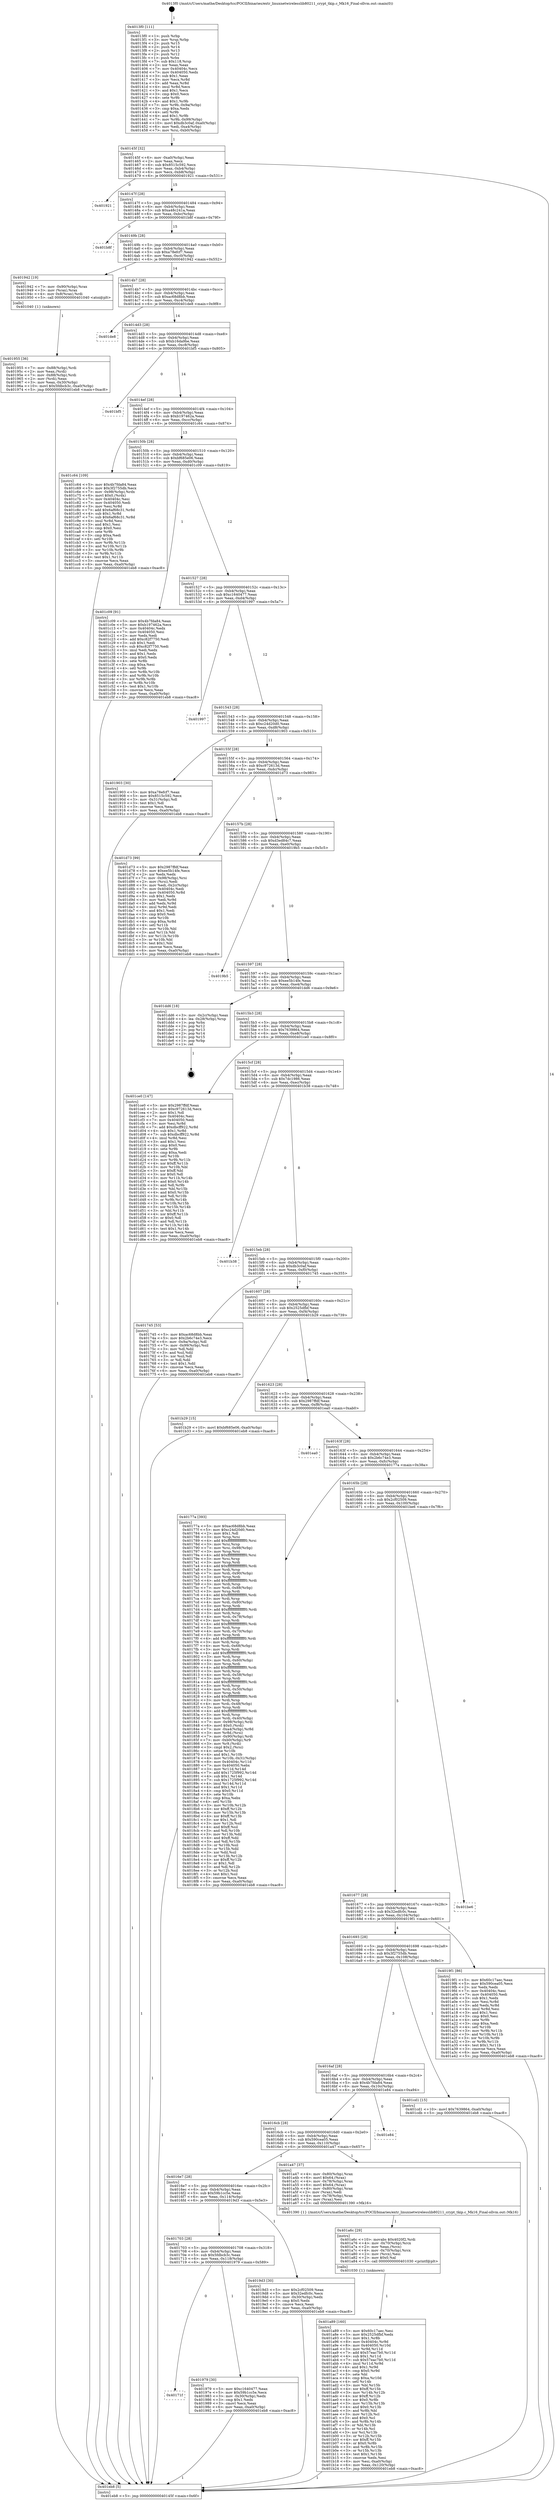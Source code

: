 digraph "0x4013f0" {
  label = "0x4013f0 (/mnt/c/Users/mathe/Desktop/tcc/POCII/binaries/extr_linuxnetwirelesslib80211_crypt_tkip.c_Mk16_Final-ollvm.out::main(0))"
  labelloc = "t"
  node[shape=record]

  Entry [label="",width=0.3,height=0.3,shape=circle,fillcolor=black,style=filled]
  "0x40145f" [label="{
     0x40145f [32]\l
     | [instrs]\l
     &nbsp;&nbsp;0x40145f \<+6\>: mov -0xa0(%rbp),%eax\l
     &nbsp;&nbsp;0x401465 \<+2\>: mov %eax,%ecx\l
     &nbsp;&nbsp;0x401467 \<+6\>: sub $0x8515c592,%ecx\l
     &nbsp;&nbsp;0x40146d \<+6\>: mov %eax,-0xb4(%rbp)\l
     &nbsp;&nbsp;0x401473 \<+6\>: mov %ecx,-0xb8(%rbp)\l
     &nbsp;&nbsp;0x401479 \<+6\>: je 0000000000401921 \<main+0x531\>\l
  }"]
  "0x401921" [label="{
     0x401921\l
  }", style=dashed]
  "0x40147f" [label="{
     0x40147f [28]\l
     | [instrs]\l
     &nbsp;&nbsp;0x40147f \<+5\>: jmp 0000000000401484 \<main+0x94\>\l
     &nbsp;&nbsp;0x401484 \<+6\>: mov -0xb4(%rbp),%eax\l
     &nbsp;&nbsp;0x40148a \<+5\>: sub $0xa48c241a,%eax\l
     &nbsp;&nbsp;0x40148f \<+6\>: mov %eax,-0xbc(%rbp)\l
     &nbsp;&nbsp;0x401495 \<+6\>: je 0000000000401b8f \<main+0x79f\>\l
  }"]
  Exit [label="",width=0.3,height=0.3,shape=circle,fillcolor=black,style=filled,peripheries=2]
  "0x401b8f" [label="{
     0x401b8f\l
  }", style=dashed]
  "0x40149b" [label="{
     0x40149b [28]\l
     | [instrs]\l
     &nbsp;&nbsp;0x40149b \<+5\>: jmp 00000000004014a0 \<main+0xb0\>\l
     &nbsp;&nbsp;0x4014a0 \<+6\>: mov -0xb4(%rbp),%eax\l
     &nbsp;&nbsp;0x4014a6 \<+5\>: sub $0xa78efcf7,%eax\l
     &nbsp;&nbsp;0x4014ab \<+6\>: mov %eax,-0xc0(%rbp)\l
     &nbsp;&nbsp;0x4014b1 \<+6\>: je 0000000000401942 \<main+0x552\>\l
  }"]
  "0x401a89" [label="{
     0x401a89 [160]\l
     | [instrs]\l
     &nbsp;&nbsp;0x401a89 \<+5\>: mov $0x60c17aec,%esi\l
     &nbsp;&nbsp;0x401a8e \<+5\>: mov $0x2525dfbf,%edx\l
     &nbsp;&nbsp;0x401a93 \<+3\>: mov $0x1,%r8b\l
     &nbsp;&nbsp;0x401a96 \<+8\>: mov 0x40404c,%r9d\l
     &nbsp;&nbsp;0x401a9e \<+8\>: mov 0x404050,%r10d\l
     &nbsp;&nbsp;0x401aa6 \<+3\>: mov %r9d,%r11d\l
     &nbsp;&nbsp;0x401aa9 \<+7\>: add $0x57eac7b0,%r11d\l
     &nbsp;&nbsp;0x401ab0 \<+4\>: sub $0x1,%r11d\l
     &nbsp;&nbsp;0x401ab4 \<+7\>: sub $0x57eac7b0,%r11d\l
     &nbsp;&nbsp;0x401abb \<+4\>: imul %r11d,%r9d\l
     &nbsp;&nbsp;0x401abf \<+4\>: and $0x1,%r9d\l
     &nbsp;&nbsp;0x401ac3 \<+4\>: cmp $0x0,%r9d\l
     &nbsp;&nbsp;0x401ac7 \<+3\>: sete %bl\l
     &nbsp;&nbsp;0x401aca \<+4\>: cmp $0xa,%r10d\l
     &nbsp;&nbsp;0x401ace \<+4\>: setl %r14b\l
     &nbsp;&nbsp;0x401ad2 \<+3\>: mov %bl,%r15b\l
     &nbsp;&nbsp;0x401ad5 \<+4\>: xor $0xff,%r15b\l
     &nbsp;&nbsp;0x401ad9 \<+3\>: mov %r14b,%r12b\l
     &nbsp;&nbsp;0x401adc \<+4\>: xor $0xff,%r12b\l
     &nbsp;&nbsp;0x401ae0 \<+4\>: xor $0x0,%r8b\l
     &nbsp;&nbsp;0x401ae4 \<+3\>: mov %r15b,%r13b\l
     &nbsp;&nbsp;0x401ae7 \<+4\>: and $0x0,%r13b\l
     &nbsp;&nbsp;0x401aeb \<+3\>: and %r8b,%bl\l
     &nbsp;&nbsp;0x401aee \<+3\>: mov %r12b,%cl\l
     &nbsp;&nbsp;0x401af1 \<+3\>: and $0x0,%cl\l
     &nbsp;&nbsp;0x401af4 \<+3\>: and %r8b,%r14b\l
     &nbsp;&nbsp;0x401af7 \<+3\>: or %bl,%r13b\l
     &nbsp;&nbsp;0x401afa \<+3\>: or %r14b,%cl\l
     &nbsp;&nbsp;0x401afd \<+3\>: xor %cl,%r13b\l
     &nbsp;&nbsp;0x401b00 \<+3\>: or %r12b,%r15b\l
     &nbsp;&nbsp;0x401b03 \<+4\>: xor $0xff,%r15b\l
     &nbsp;&nbsp;0x401b07 \<+4\>: or $0x0,%r8b\l
     &nbsp;&nbsp;0x401b0b \<+3\>: and %r8b,%r15b\l
     &nbsp;&nbsp;0x401b0e \<+3\>: or %r15b,%r13b\l
     &nbsp;&nbsp;0x401b11 \<+4\>: test $0x1,%r13b\l
     &nbsp;&nbsp;0x401b15 \<+3\>: cmovne %edx,%esi\l
     &nbsp;&nbsp;0x401b18 \<+6\>: mov %esi,-0xa0(%rbp)\l
     &nbsp;&nbsp;0x401b1e \<+6\>: mov %eax,-0x120(%rbp)\l
     &nbsp;&nbsp;0x401b24 \<+5\>: jmp 0000000000401eb8 \<main+0xac8\>\l
  }"]
  "0x401942" [label="{
     0x401942 [19]\l
     | [instrs]\l
     &nbsp;&nbsp;0x401942 \<+7\>: mov -0x90(%rbp),%rax\l
     &nbsp;&nbsp;0x401949 \<+3\>: mov (%rax),%rax\l
     &nbsp;&nbsp;0x40194c \<+4\>: mov 0x8(%rax),%rdi\l
     &nbsp;&nbsp;0x401950 \<+5\>: call 0000000000401040 \<atoi@plt\>\l
     | [calls]\l
     &nbsp;&nbsp;0x401040 \{1\} (unknown)\l
  }"]
  "0x4014b7" [label="{
     0x4014b7 [28]\l
     | [instrs]\l
     &nbsp;&nbsp;0x4014b7 \<+5\>: jmp 00000000004014bc \<main+0xcc\>\l
     &nbsp;&nbsp;0x4014bc \<+6\>: mov -0xb4(%rbp),%eax\l
     &nbsp;&nbsp;0x4014c2 \<+5\>: sub $0xac68d8bb,%eax\l
     &nbsp;&nbsp;0x4014c7 \<+6\>: mov %eax,-0xc4(%rbp)\l
     &nbsp;&nbsp;0x4014cd \<+6\>: je 0000000000401de8 \<main+0x9f8\>\l
  }"]
  "0x401a6c" [label="{
     0x401a6c [29]\l
     | [instrs]\l
     &nbsp;&nbsp;0x401a6c \<+10\>: movabs $0x4020f2,%rdi\l
     &nbsp;&nbsp;0x401a76 \<+4\>: mov -0x70(%rbp),%rcx\l
     &nbsp;&nbsp;0x401a7a \<+2\>: mov %eax,(%rcx)\l
     &nbsp;&nbsp;0x401a7c \<+4\>: mov -0x70(%rbp),%rcx\l
     &nbsp;&nbsp;0x401a80 \<+2\>: mov (%rcx),%esi\l
     &nbsp;&nbsp;0x401a82 \<+2\>: mov $0x0,%al\l
     &nbsp;&nbsp;0x401a84 \<+5\>: call 0000000000401030 \<printf@plt\>\l
     | [calls]\l
     &nbsp;&nbsp;0x401030 \{1\} (unknown)\l
  }"]
  "0x401de8" [label="{
     0x401de8\l
  }", style=dashed]
  "0x4014d3" [label="{
     0x4014d3 [28]\l
     | [instrs]\l
     &nbsp;&nbsp;0x4014d3 \<+5\>: jmp 00000000004014d8 \<main+0xe8\>\l
     &nbsp;&nbsp;0x4014d8 \<+6\>: mov -0xb4(%rbp),%eax\l
     &nbsp;&nbsp;0x4014de \<+5\>: sub $0xb16da9be,%eax\l
     &nbsp;&nbsp;0x4014e3 \<+6\>: mov %eax,-0xc8(%rbp)\l
     &nbsp;&nbsp;0x4014e9 \<+6\>: je 0000000000401bf5 \<main+0x805\>\l
  }"]
  "0x40171f" [label="{
     0x40171f\l
  }", style=dashed]
  "0x401bf5" [label="{
     0x401bf5\l
  }", style=dashed]
  "0x4014ef" [label="{
     0x4014ef [28]\l
     | [instrs]\l
     &nbsp;&nbsp;0x4014ef \<+5\>: jmp 00000000004014f4 \<main+0x104\>\l
     &nbsp;&nbsp;0x4014f4 \<+6\>: mov -0xb4(%rbp),%eax\l
     &nbsp;&nbsp;0x4014fa \<+5\>: sub $0xb197462a,%eax\l
     &nbsp;&nbsp;0x4014ff \<+6\>: mov %eax,-0xcc(%rbp)\l
     &nbsp;&nbsp;0x401505 \<+6\>: je 0000000000401c64 \<main+0x874\>\l
  }"]
  "0x401979" [label="{
     0x401979 [30]\l
     | [instrs]\l
     &nbsp;&nbsp;0x401979 \<+5\>: mov $0xc1640477,%eax\l
     &nbsp;&nbsp;0x40197e \<+5\>: mov $0x59b1cc5e,%ecx\l
     &nbsp;&nbsp;0x401983 \<+3\>: mov -0x30(%rbp),%edx\l
     &nbsp;&nbsp;0x401986 \<+3\>: cmp $0x1,%edx\l
     &nbsp;&nbsp;0x401989 \<+3\>: cmovl %ecx,%eax\l
     &nbsp;&nbsp;0x40198c \<+6\>: mov %eax,-0xa0(%rbp)\l
     &nbsp;&nbsp;0x401992 \<+5\>: jmp 0000000000401eb8 \<main+0xac8\>\l
  }"]
  "0x401c64" [label="{
     0x401c64 [109]\l
     | [instrs]\l
     &nbsp;&nbsp;0x401c64 \<+5\>: mov $0x4b7fda84,%eax\l
     &nbsp;&nbsp;0x401c69 \<+5\>: mov $0x3f2755db,%ecx\l
     &nbsp;&nbsp;0x401c6e \<+7\>: mov -0x98(%rbp),%rdx\l
     &nbsp;&nbsp;0x401c75 \<+6\>: movl $0x0,(%rdx)\l
     &nbsp;&nbsp;0x401c7b \<+7\>: mov 0x40404c,%esi\l
     &nbsp;&nbsp;0x401c82 \<+7\>: mov 0x404050,%edi\l
     &nbsp;&nbsp;0x401c89 \<+3\>: mov %esi,%r8d\l
     &nbsp;&nbsp;0x401c8c \<+7\>: add $0x6af68c31,%r8d\l
     &nbsp;&nbsp;0x401c93 \<+4\>: sub $0x1,%r8d\l
     &nbsp;&nbsp;0x401c97 \<+7\>: sub $0x6af68c31,%r8d\l
     &nbsp;&nbsp;0x401c9e \<+4\>: imul %r8d,%esi\l
     &nbsp;&nbsp;0x401ca2 \<+3\>: and $0x1,%esi\l
     &nbsp;&nbsp;0x401ca5 \<+3\>: cmp $0x0,%esi\l
     &nbsp;&nbsp;0x401ca8 \<+4\>: sete %r9b\l
     &nbsp;&nbsp;0x401cac \<+3\>: cmp $0xa,%edi\l
     &nbsp;&nbsp;0x401caf \<+4\>: setl %r10b\l
     &nbsp;&nbsp;0x401cb3 \<+3\>: mov %r9b,%r11b\l
     &nbsp;&nbsp;0x401cb6 \<+3\>: and %r10b,%r11b\l
     &nbsp;&nbsp;0x401cb9 \<+3\>: xor %r10b,%r9b\l
     &nbsp;&nbsp;0x401cbc \<+3\>: or %r9b,%r11b\l
     &nbsp;&nbsp;0x401cbf \<+4\>: test $0x1,%r11b\l
     &nbsp;&nbsp;0x401cc3 \<+3\>: cmovne %ecx,%eax\l
     &nbsp;&nbsp;0x401cc6 \<+6\>: mov %eax,-0xa0(%rbp)\l
     &nbsp;&nbsp;0x401ccc \<+5\>: jmp 0000000000401eb8 \<main+0xac8\>\l
  }"]
  "0x40150b" [label="{
     0x40150b [28]\l
     | [instrs]\l
     &nbsp;&nbsp;0x40150b \<+5\>: jmp 0000000000401510 \<main+0x120\>\l
     &nbsp;&nbsp;0x401510 \<+6\>: mov -0xb4(%rbp),%eax\l
     &nbsp;&nbsp;0x401516 \<+5\>: sub $0xbf685e06,%eax\l
     &nbsp;&nbsp;0x40151b \<+6\>: mov %eax,-0xd0(%rbp)\l
     &nbsp;&nbsp;0x401521 \<+6\>: je 0000000000401c09 \<main+0x819\>\l
  }"]
  "0x401703" [label="{
     0x401703 [28]\l
     | [instrs]\l
     &nbsp;&nbsp;0x401703 \<+5\>: jmp 0000000000401708 \<main+0x318\>\l
     &nbsp;&nbsp;0x401708 \<+6\>: mov -0xb4(%rbp),%eax\l
     &nbsp;&nbsp;0x40170e \<+5\>: sub $0x5fdbcb3c,%eax\l
     &nbsp;&nbsp;0x401713 \<+6\>: mov %eax,-0x118(%rbp)\l
     &nbsp;&nbsp;0x401719 \<+6\>: je 0000000000401979 \<main+0x589\>\l
  }"]
  "0x401c09" [label="{
     0x401c09 [91]\l
     | [instrs]\l
     &nbsp;&nbsp;0x401c09 \<+5\>: mov $0x4b7fda84,%eax\l
     &nbsp;&nbsp;0x401c0e \<+5\>: mov $0xb197462a,%ecx\l
     &nbsp;&nbsp;0x401c13 \<+7\>: mov 0x40404c,%edx\l
     &nbsp;&nbsp;0x401c1a \<+7\>: mov 0x404050,%esi\l
     &nbsp;&nbsp;0x401c21 \<+2\>: mov %edx,%edi\l
     &nbsp;&nbsp;0x401c23 \<+6\>: add $0xc82f7750,%edi\l
     &nbsp;&nbsp;0x401c29 \<+3\>: sub $0x1,%edi\l
     &nbsp;&nbsp;0x401c2c \<+6\>: sub $0xc82f7750,%edi\l
     &nbsp;&nbsp;0x401c32 \<+3\>: imul %edi,%edx\l
     &nbsp;&nbsp;0x401c35 \<+3\>: and $0x1,%edx\l
     &nbsp;&nbsp;0x401c38 \<+3\>: cmp $0x0,%edx\l
     &nbsp;&nbsp;0x401c3b \<+4\>: sete %r8b\l
     &nbsp;&nbsp;0x401c3f \<+3\>: cmp $0xa,%esi\l
     &nbsp;&nbsp;0x401c42 \<+4\>: setl %r9b\l
     &nbsp;&nbsp;0x401c46 \<+3\>: mov %r8b,%r10b\l
     &nbsp;&nbsp;0x401c49 \<+3\>: and %r9b,%r10b\l
     &nbsp;&nbsp;0x401c4c \<+3\>: xor %r9b,%r8b\l
     &nbsp;&nbsp;0x401c4f \<+3\>: or %r8b,%r10b\l
     &nbsp;&nbsp;0x401c52 \<+4\>: test $0x1,%r10b\l
     &nbsp;&nbsp;0x401c56 \<+3\>: cmovne %ecx,%eax\l
     &nbsp;&nbsp;0x401c59 \<+6\>: mov %eax,-0xa0(%rbp)\l
     &nbsp;&nbsp;0x401c5f \<+5\>: jmp 0000000000401eb8 \<main+0xac8\>\l
  }"]
  "0x401527" [label="{
     0x401527 [28]\l
     | [instrs]\l
     &nbsp;&nbsp;0x401527 \<+5\>: jmp 000000000040152c \<main+0x13c\>\l
     &nbsp;&nbsp;0x40152c \<+6\>: mov -0xb4(%rbp),%eax\l
     &nbsp;&nbsp;0x401532 \<+5\>: sub $0xc1640477,%eax\l
     &nbsp;&nbsp;0x401537 \<+6\>: mov %eax,-0xd4(%rbp)\l
     &nbsp;&nbsp;0x40153d \<+6\>: je 0000000000401997 \<main+0x5a7\>\l
  }"]
  "0x4019d3" [label="{
     0x4019d3 [30]\l
     | [instrs]\l
     &nbsp;&nbsp;0x4019d3 \<+5\>: mov $0x2cf02509,%eax\l
     &nbsp;&nbsp;0x4019d8 \<+5\>: mov $0x32edfc0c,%ecx\l
     &nbsp;&nbsp;0x4019dd \<+3\>: mov -0x30(%rbp),%edx\l
     &nbsp;&nbsp;0x4019e0 \<+3\>: cmp $0x0,%edx\l
     &nbsp;&nbsp;0x4019e3 \<+3\>: cmove %ecx,%eax\l
     &nbsp;&nbsp;0x4019e6 \<+6\>: mov %eax,-0xa0(%rbp)\l
     &nbsp;&nbsp;0x4019ec \<+5\>: jmp 0000000000401eb8 \<main+0xac8\>\l
  }"]
  "0x401997" [label="{
     0x401997\l
  }", style=dashed]
  "0x401543" [label="{
     0x401543 [28]\l
     | [instrs]\l
     &nbsp;&nbsp;0x401543 \<+5\>: jmp 0000000000401548 \<main+0x158\>\l
     &nbsp;&nbsp;0x401548 \<+6\>: mov -0xb4(%rbp),%eax\l
     &nbsp;&nbsp;0x40154e \<+5\>: sub $0xc24d20d0,%eax\l
     &nbsp;&nbsp;0x401553 \<+6\>: mov %eax,-0xd8(%rbp)\l
     &nbsp;&nbsp;0x401559 \<+6\>: je 0000000000401903 \<main+0x513\>\l
  }"]
  "0x4016e7" [label="{
     0x4016e7 [28]\l
     | [instrs]\l
     &nbsp;&nbsp;0x4016e7 \<+5\>: jmp 00000000004016ec \<main+0x2fc\>\l
     &nbsp;&nbsp;0x4016ec \<+6\>: mov -0xb4(%rbp),%eax\l
     &nbsp;&nbsp;0x4016f2 \<+5\>: sub $0x59b1cc5e,%eax\l
     &nbsp;&nbsp;0x4016f7 \<+6\>: mov %eax,-0x114(%rbp)\l
     &nbsp;&nbsp;0x4016fd \<+6\>: je 00000000004019d3 \<main+0x5e3\>\l
  }"]
  "0x401903" [label="{
     0x401903 [30]\l
     | [instrs]\l
     &nbsp;&nbsp;0x401903 \<+5\>: mov $0xa78efcf7,%eax\l
     &nbsp;&nbsp;0x401908 \<+5\>: mov $0x8515c592,%ecx\l
     &nbsp;&nbsp;0x40190d \<+3\>: mov -0x31(%rbp),%dl\l
     &nbsp;&nbsp;0x401910 \<+3\>: test $0x1,%dl\l
     &nbsp;&nbsp;0x401913 \<+3\>: cmovne %ecx,%eax\l
     &nbsp;&nbsp;0x401916 \<+6\>: mov %eax,-0xa0(%rbp)\l
     &nbsp;&nbsp;0x40191c \<+5\>: jmp 0000000000401eb8 \<main+0xac8\>\l
  }"]
  "0x40155f" [label="{
     0x40155f [28]\l
     | [instrs]\l
     &nbsp;&nbsp;0x40155f \<+5\>: jmp 0000000000401564 \<main+0x174\>\l
     &nbsp;&nbsp;0x401564 \<+6\>: mov -0xb4(%rbp),%eax\l
     &nbsp;&nbsp;0x40156a \<+5\>: sub $0xc972613d,%eax\l
     &nbsp;&nbsp;0x40156f \<+6\>: mov %eax,-0xdc(%rbp)\l
     &nbsp;&nbsp;0x401575 \<+6\>: je 0000000000401d73 \<main+0x983\>\l
  }"]
  "0x401a47" [label="{
     0x401a47 [37]\l
     | [instrs]\l
     &nbsp;&nbsp;0x401a47 \<+4\>: mov -0x80(%rbp),%rax\l
     &nbsp;&nbsp;0x401a4b \<+6\>: movl $0x64,(%rax)\l
     &nbsp;&nbsp;0x401a51 \<+4\>: mov -0x78(%rbp),%rax\l
     &nbsp;&nbsp;0x401a55 \<+6\>: movl $0x64,(%rax)\l
     &nbsp;&nbsp;0x401a5b \<+4\>: mov -0x80(%rbp),%rax\l
     &nbsp;&nbsp;0x401a5f \<+2\>: mov (%rax),%edi\l
     &nbsp;&nbsp;0x401a61 \<+4\>: mov -0x78(%rbp),%rax\l
     &nbsp;&nbsp;0x401a65 \<+2\>: mov (%rax),%esi\l
     &nbsp;&nbsp;0x401a67 \<+5\>: call 0000000000401390 \<Mk16\>\l
     | [calls]\l
     &nbsp;&nbsp;0x401390 \{1\} (/mnt/c/Users/mathe/Desktop/tcc/POCII/binaries/extr_linuxnetwirelesslib80211_crypt_tkip.c_Mk16_Final-ollvm.out::Mk16)\l
  }"]
  "0x401d73" [label="{
     0x401d73 [99]\l
     | [instrs]\l
     &nbsp;&nbsp;0x401d73 \<+5\>: mov $0x2987ffdf,%eax\l
     &nbsp;&nbsp;0x401d78 \<+5\>: mov $0xee5b14fe,%ecx\l
     &nbsp;&nbsp;0x401d7d \<+2\>: xor %edx,%edx\l
     &nbsp;&nbsp;0x401d7f \<+7\>: mov -0x98(%rbp),%rsi\l
     &nbsp;&nbsp;0x401d86 \<+2\>: mov (%rsi),%edi\l
     &nbsp;&nbsp;0x401d88 \<+3\>: mov %edi,-0x2c(%rbp)\l
     &nbsp;&nbsp;0x401d8b \<+7\>: mov 0x40404c,%edi\l
     &nbsp;&nbsp;0x401d92 \<+8\>: mov 0x404050,%r8d\l
     &nbsp;&nbsp;0x401d9a \<+3\>: sub $0x1,%edx\l
     &nbsp;&nbsp;0x401d9d \<+3\>: mov %edi,%r9d\l
     &nbsp;&nbsp;0x401da0 \<+3\>: add %edx,%r9d\l
     &nbsp;&nbsp;0x401da3 \<+4\>: imul %r9d,%edi\l
     &nbsp;&nbsp;0x401da7 \<+3\>: and $0x1,%edi\l
     &nbsp;&nbsp;0x401daa \<+3\>: cmp $0x0,%edi\l
     &nbsp;&nbsp;0x401dad \<+4\>: sete %r10b\l
     &nbsp;&nbsp;0x401db1 \<+4\>: cmp $0xa,%r8d\l
     &nbsp;&nbsp;0x401db5 \<+4\>: setl %r11b\l
     &nbsp;&nbsp;0x401db9 \<+3\>: mov %r10b,%bl\l
     &nbsp;&nbsp;0x401dbc \<+3\>: and %r11b,%bl\l
     &nbsp;&nbsp;0x401dbf \<+3\>: xor %r11b,%r10b\l
     &nbsp;&nbsp;0x401dc2 \<+3\>: or %r10b,%bl\l
     &nbsp;&nbsp;0x401dc5 \<+3\>: test $0x1,%bl\l
     &nbsp;&nbsp;0x401dc8 \<+3\>: cmovne %ecx,%eax\l
     &nbsp;&nbsp;0x401dcb \<+6\>: mov %eax,-0xa0(%rbp)\l
     &nbsp;&nbsp;0x401dd1 \<+5\>: jmp 0000000000401eb8 \<main+0xac8\>\l
  }"]
  "0x40157b" [label="{
     0x40157b [28]\l
     | [instrs]\l
     &nbsp;&nbsp;0x40157b \<+5\>: jmp 0000000000401580 \<main+0x190\>\l
     &nbsp;&nbsp;0x401580 \<+6\>: mov -0xb4(%rbp),%eax\l
     &nbsp;&nbsp;0x401586 \<+5\>: sub $0xd3ed84c7,%eax\l
     &nbsp;&nbsp;0x40158b \<+6\>: mov %eax,-0xe0(%rbp)\l
     &nbsp;&nbsp;0x401591 \<+6\>: je 00000000004019b5 \<main+0x5c5\>\l
  }"]
  "0x4016cb" [label="{
     0x4016cb [28]\l
     | [instrs]\l
     &nbsp;&nbsp;0x4016cb \<+5\>: jmp 00000000004016d0 \<main+0x2e0\>\l
     &nbsp;&nbsp;0x4016d0 \<+6\>: mov -0xb4(%rbp),%eax\l
     &nbsp;&nbsp;0x4016d6 \<+5\>: sub $0x590cea05,%eax\l
     &nbsp;&nbsp;0x4016db \<+6\>: mov %eax,-0x110(%rbp)\l
     &nbsp;&nbsp;0x4016e1 \<+6\>: je 0000000000401a47 \<main+0x657\>\l
  }"]
  "0x4019b5" [label="{
     0x4019b5\l
  }", style=dashed]
  "0x401597" [label="{
     0x401597 [28]\l
     | [instrs]\l
     &nbsp;&nbsp;0x401597 \<+5\>: jmp 000000000040159c \<main+0x1ac\>\l
     &nbsp;&nbsp;0x40159c \<+6\>: mov -0xb4(%rbp),%eax\l
     &nbsp;&nbsp;0x4015a2 \<+5\>: sub $0xee5b14fe,%eax\l
     &nbsp;&nbsp;0x4015a7 \<+6\>: mov %eax,-0xe4(%rbp)\l
     &nbsp;&nbsp;0x4015ad \<+6\>: je 0000000000401dd6 \<main+0x9e6\>\l
  }"]
  "0x401e84" [label="{
     0x401e84\l
  }", style=dashed]
  "0x401dd6" [label="{
     0x401dd6 [18]\l
     | [instrs]\l
     &nbsp;&nbsp;0x401dd6 \<+3\>: mov -0x2c(%rbp),%eax\l
     &nbsp;&nbsp;0x401dd9 \<+4\>: lea -0x28(%rbp),%rsp\l
     &nbsp;&nbsp;0x401ddd \<+1\>: pop %rbx\l
     &nbsp;&nbsp;0x401dde \<+2\>: pop %r12\l
     &nbsp;&nbsp;0x401de0 \<+2\>: pop %r13\l
     &nbsp;&nbsp;0x401de2 \<+2\>: pop %r14\l
     &nbsp;&nbsp;0x401de4 \<+2\>: pop %r15\l
     &nbsp;&nbsp;0x401de6 \<+1\>: pop %rbp\l
     &nbsp;&nbsp;0x401de7 \<+1\>: ret\l
  }"]
  "0x4015b3" [label="{
     0x4015b3 [28]\l
     | [instrs]\l
     &nbsp;&nbsp;0x4015b3 \<+5\>: jmp 00000000004015b8 \<main+0x1c8\>\l
     &nbsp;&nbsp;0x4015b8 \<+6\>: mov -0xb4(%rbp),%eax\l
     &nbsp;&nbsp;0x4015be \<+5\>: sub $0x7639864,%eax\l
     &nbsp;&nbsp;0x4015c3 \<+6\>: mov %eax,-0xe8(%rbp)\l
     &nbsp;&nbsp;0x4015c9 \<+6\>: je 0000000000401ce0 \<main+0x8f0\>\l
  }"]
  "0x4016af" [label="{
     0x4016af [28]\l
     | [instrs]\l
     &nbsp;&nbsp;0x4016af \<+5\>: jmp 00000000004016b4 \<main+0x2c4\>\l
     &nbsp;&nbsp;0x4016b4 \<+6\>: mov -0xb4(%rbp),%eax\l
     &nbsp;&nbsp;0x4016ba \<+5\>: sub $0x4b7fda84,%eax\l
     &nbsp;&nbsp;0x4016bf \<+6\>: mov %eax,-0x10c(%rbp)\l
     &nbsp;&nbsp;0x4016c5 \<+6\>: je 0000000000401e84 \<main+0xa94\>\l
  }"]
  "0x401ce0" [label="{
     0x401ce0 [147]\l
     | [instrs]\l
     &nbsp;&nbsp;0x401ce0 \<+5\>: mov $0x2987ffdf,%eax\l
     &nbsp;&nbsp;0x401ce5 \<+5\>: mov $0xc972613d,%ecx\l
     &nbsp;&nbsp;0x401cea \<+2\>: mov $0x1,%dl\l
     &nbsp;&nbsp;0x401cec \<+7\>: mov 0x40404c,%esi\l
     &nbsp;&nbsp;0x401cf3 \<+7\>: mov 0x404050,%edi\l
     &nbsp;&nbsp;0x401cfa \<+3\>: mov %esi,%r8d\l
     &nbsp;&nbsp;0x401cfd \<+7\>: add $0xdbcff922,%r8d\l
     &nbsp;&nbsp;0x401d04 \<+4\>: sub $0x1,%r8d\l
     &nbsp;&nbsp;0x401d08 \<+7\>: sub $0xdbcff922,%r8d\l
     &nbsp;&nbsp;0x401d0f \<+4\>: imul %r8d,%esi\l
     &nbsp;&nbsp;0x401d13 \<+3\>: and $0x1,%esi\l
     &nbsp;&nbsp;0x401d16 \<+3\>: cmp $0x0,%esi\l
     &nbsp;&nbsp;0x401d19 \<+4\>: sete %r9b\l
     &nbsp;&nbsp;0x401d1d \<+3\>: cmp $0xa,%edi\l
     &nbsp;&nbsp;0x401d20 \<+4\>: setl %r10b\l
     &nbsp;&nbsp;0x401d24 \<+3\>: mov %r9b,%r11b\l
     &nbsp;&nbsp;0x401d27 \<+4\>: xor $0xff,%r11b\l
     &nbsp;&nbsp;0x401d2b \<+3\>: mov %r10b,%bl\l
     &nbsp;&nbsp;0x401d2e \<+3\>: xor $0xff,%bl\l
     &nbsp;&nbsp;0x401d31 \<+3\>: xor $0x0,%dl\l
     &nbsp;&nbsp;0x401d34 \<+3\>: mov %r11b,%r14b\l
     &nbsp;&nbsp;0x401d37 \<+4\>: and $0x0,%r14b\l
     &nbsp;&nbsp;0x401d3b \<+3\>: and %dl,%r9b\l
     &nbsp;&nbsp;0x401d3e \<+3\>: mov %bl,%r15b\l
     &nbsp;&nbsp;0x401d41 \<+4\>: and $0x0,%r15b\l
     &nbsp;&nbsp;0x401d45 \<+3\>: and %dl,%r10b\l
     &nbsp;&nbsp;0x401d48 \<+3\>: or %r9b,%r14b\l
     &nbsp;&nbsp;0x401d4b \<+3\>: or %r10b,%r15b\l
     &nbsp;&nbsp;0x401d4e \<+3\>: xor %r15b,%r14b\l
     &nbsp;&nbsp;0x401d51 \<+3\>: or %bl,%r11b\l
     &nbsp;&nbsp;0x401d54 \<+4\>: xor $0xff,%r11b\l
     &nbsp;&nbsp;0x401d58 \<+3\>: or $0x0,%dl\l
     &nbsp;&nbsp;0x401d5b \<+3\>: and %dl,%r11b\l
     &nbsp;&nbsp;0x401d5e \<+3\>: or %r11b,%r14b\l
     &nbsp;&nbsp;0x401d61 \<+4\>: test $0x1,%r14b\l
     &nbsp;&nbsp;0x401d65 \<+3\>: cmovne %ecx,%eax\l
     &nbsp;&nbsp;0x401d68 \<+6\>: mov %eax,-0xa0(%rbp)\l
     &nbsp;&nbsp;0x401d6e \<+5\>: jmp 0000000000401eb8 \<main+0xac8\>\l
  }"]
  "0x4015cf" [label="{
     0x4015cf [28]\l
     | [instrs]\l
     &nbsp;&nbsp;0x4015cf \<+5\>: jmp 00000000004015d4 \<main+0x1e4\>\l
     &nbsp;&nbsp;0x4015d4 \<+6\>: mov -0xb4(%rbp),%eax\l
     &nbsp;&nbsp;0x4015da \<+5\>: sub $0x7dc1986,%eax\l
     &nbsp;&nbsp;0x4015df \<+6\>: mov %eax,-0xec(%rbp)\l
     &nbsp;&nbsp;0x4015e5 \<+6\>: je 0000000000401b38 \<main+0x748\>\l
  }"]
  "0x401cd1" [label="{
     0x401cd1 [15]\l
     | [instrs]\l
     &nbsp;&nbsp;0x401cd1 \<+10\>: movl $0x7639864,-0xa0(%rbp)\l
     &nbsp;&nbsp;0x401cdb \<+5\>: jmp 0000000000401eb8 \<main+0xac8\>\l
  }"]
  "0x401b38" [label="{
     0x401b38\l
  }", style=dashed]
  "0x4015eb" [label="{
     0x4015eb [28]\l
     | [instrs]\l
     &nbsp;&nbsp;0x4015eb \<+5\>: jmp 00000000004015f0 \<main+0x200\>\l
     &nbsp;&nbsp;0x4015f0 \<+6\>: mov -0xb4(%rbp),%eax\l
     &nbsp;&nbsp;0x4015f6 \<+5\>: sub $0xdb3c0af,%eax\l
     &nbsp;&nbsp;0x4015fb \<+6\>: mov %eax,-0xf0(%rbp)\l
     &nbsp;&nbsp;0x401601 \<+6\>: je 0000000000401745 \<main+0x355\>\l
  }"]
  "0x401693" [label="{
     0x401693 [28]\l
     | [instrs]\l
     &nbsp;&nbsp;0x401693 \<+5\>: jmp 0000000000401698 \<main+0x2a8\>\l
     &nbsp;&nbsp;0x401698 \<+6\>: mov -0xb4(%rbp),%eax\l
     &nbsp;&nbsp;0x40169e \<+5\>: sub $0x3f2755db,%eax\l
     &nbsp;&nbsp;0x4016a3 \<+6\>: mov %eax,-0x108(%rbp)\l
     &nbsp;&nbsp;0x4016a9 \<+6\>: je 0000000000401cd1 \<main+0x8e1\>\l
  }"]
  "0x401745" [label="{
     0x401745 [53]\l
     | [instrs]\l
     &nbsp;&nbsp;0x401745 \<+5\>: mov $0xac68d8bb,%eax\l
     &nbsp;&nbsp;0x40174a \<+5\>: mov $0x2b6c74e3,%ecx\l
     &nbsp;&nbsp;0x40174f \<+6\>: mov -0x9a(%rbp),%dl\l
     &nbsp;&nbsp;0x401755 \<+7\>: mov -0x99(%rbp),%sil\l
     &nbsp;&nbsp;0x40175c \<+3\>: mov %dl,%dil\l
     &nbsp;&nbsp;0x40175f \<+3\>: and %sil,%dil\l
     &nbsp;&nbsp;0x401762 \<+3\>: xor %sil,%dl\l
     &nbsp;&nbsp;0x401765 \<+3\>: or %dl,%dil\l
     &nbsp;&nbsp;0x401768 \<+4\>: test $0x1,%dil\l
     &nbsp;&nbsp;0x40176c \<+3\>: cmovne %ecx,%eax\l
     &nbsp;&nbsp;0x40176f \<+6\>: mov %eax,-0xa0(%rbp)\l
     &nbsp;&nbsp;0x401775 \<+5\>: jmp 0000000000401eb8 \<main+0xac8\>\l
  }"]
  "0x401607" [label="{
     0x401607 [28]\l
     | [instrs]\l
     &nbsp;&nbsp;0x401607 \<+5\>: jmp 000000000040160c \<main+0x21c\>\l
     &nbsp;&nbsp;0x40160c \<+6\>: mov -0xb4(%rbp),%eax\l
     &nbsp;&nbsp;0x401612 \<+5\>: sub $0x2525dfbf,%eax\l
     &nbsp;&nbsp;0x401617 \<+6\>: mov %eax,-0xf4(%rbp)\l
     &nbsp;&nbsp;0x40161d \<+6\>: je 0000000000401b29 \<main+0x739\>\l
  }"]
  "0x401eb8" [label="{
     0x401eb8 [5]\l
     | [instrs]\l
     &nbsp;&nbsp;0x401eb8 \<+5\>: jmp 000000000040145f \<main+0x6f\>\l
  }"]
  "0x4013f0" [label="{
     0x4013f0 [111]\l
     | [instrs]\l
     &nbsp;&nbsp;0x4013f0 \<+1\>: push %rbp\l
     &nbsp;&nbsp;0x4013f1 \<+3\>: mov %rsp,%rbp\l
     &nbsp;&nbsp;0x4013f4 \<+2\>: push %r15\l
     &nbsp;&nbsp;0x4013f6 \<+2\>: push %r14\l
     &nbsp;&nbsp;0x4013f8 \<+2\>: push %r13\l
     &nbsp;&nbsp;0x4013fa \<+2\>: push %r12\l
     &nbsp;&nbsp;0x4013fc \<+1\>: push %rbx\l
     &nbsp;&nbsp;0x4013fd \<+7\>: sub $0x118,%rsp\l
     &nbsp;&nbsp;0x401404 \<+2\>: xor %eax,%eax\l
     &nbsp;&nbsp;0x401406 \<+7\>: mov 0x40404c,%ecx\l
     &nbsp;&nbsp;0x40140d \<+7\>: mov 0x404050,%edx\l
     &nbsp;&nbsp;0x401414 \<+3\>: sub $0x1,%eax\l
     &nbsp;&nbsp;0x401417 \<+3\>: mov %ecx,%r8d\l
     &nbsp;&nbsp;0x40141a \<+3\>: add %eax,%r8d\l
     &nbsp;&nbsp;0x40141d \<+4\>: imul %r8d,%ecx\l
     &nbsp;&nbsp;0x401421 \<+3\>: and $0x1,%ecx\l
     &nbsp;&nbsp;0x401424 \<+3\>: cmp $0x0,%ecx\l
     &nbsp;&nbsp;0x401427 \<+4\>: sete %r9b\l
     &nbsp;&nbsp;0x40142b \<+4\>: and $0x1,%r9b\l
     &nbsp;&nbsp;0x40142f \<+7\>: mov %r9b,-0x9a(%rbp)\l
     &nbsp;&nbsp;0x401436 \<+3\>: cmp $0xa,%edx\l
     &nbsp;&nbsp;0x401439 \<+4\>: setl %r9b\l
     &nbsp;&nbsp;0x40143d \<+4\>: and $0x1,%r9b\l
     &nbsp;&nbsp;0x401441 \<+7\>: mov %r9b,-0x99(%rbp)\l
     &nbsp;&nbsp;0x401448 \<+10\>: movl $0xdb3c0af,-0xa0(%rbp)\l
     &nbsp;&nbsp;0x401452 \<+6\>: mov %edi,-0xa4(%rbp)\l
     &nbsp;&nbsp;0x401458 \<+7\>: mov %rsi,-0xb0(%rbp)\l
  }"]
  "0x4019f1" [label="{
     0x4019f1 [86]\l
     | [instrs]\l
     &nbsp;&nbsp;0x4019f1 \<+5\>: mov $0x60c17aec,%eax\l
     &nbsp;&nbsp;0x4019f6 \<+5\>: mov $0x590cea05,%ecx\l
     &nbsp;&nbsp;0x4019fb \<+2\>: xor %edx,%edx\l
     &nbsp;&nbsp;0x4019fd \<+7\>: mov 0x40404c,%esi\l
     &nbsp;&nbsp;0x401a04 \<+7\>: mov 0x404050,%edi\l
     &nbsp;&nbsp;0x401a0b \<+3\>: sub $0x1,%edx\l
     &nbsp;&nbsp;0x401a0e \<+3\>: mov %esi,%r8d\l
     &nbsp;&nbsp;0x401a11 \<+3\>: add %edx,%r8d\l
     &nbsp;&nbsp;0x401a14 \<+4\>: imul %r8d,%esi\l
     &nbsp;&nbsp;0x401a18 \<+3\>: and $0x1,%esi\l
     &nbsp;&nbsp;0x401a1b \<+3\>: cmp $0x0,%esi\l
     &nbsp;&nbsp;0x401a1e \<+4\>: sete %r9b\l
     &nbsp;&nbsp;0x401a22 \<+3\>: cmp $0xa,%edi\l
     &nbsp;&nbsp;0x401a25 \<+4\>: setl %r10b\l
     &nbsp;&nbsp;0x401a29 \<+3\>: mov %r9b,%r11b\l
     &nbsp;&nbsp;0x401a2c \<+3\>: and %r10b,%r11b\l
     &nbsp;&nbsp;0x401a2f \<+3\>: xor %r10b,%r9b\l
     &nbsp;&nbsp;0x401a32 \<+3\>: or %r9b,%r11b\l
     &nbsp;&nbsp;0x401a35 \<+4\>: test $0x1,%r11b\l
     &nbsp;&nbsp;0x401a39 \<+3\>: cmovne %ecx,%eax\l
     &nbsp;&nbsp;0x401a3c \<+6\>: mov %eax,-0xa0(%rbp)\l
     &nbsp;&nbsp;0x401a42 \<+5\>: jmp 0000000000401eb8 \<main+0xac8\>\l
  }"]
  "0x401b29" [label="{
     0x401b29 [15]\l
     | [instrs]\l
     &nbsp;&nbsp;0x401b29 \<+10\>: movl $0xbf685e06,-0xa0(%rbp)\l
     &nbsp;&nbsp;0x401b33 \<+5\>: jmp 0000000000401eb8 \<main+0xac8\>\l
  }"]
  "0x401623" [label="{
     0x401623 [28]\l
     | [instrs]\l
     &nbsp;&nbsp;0x401623 \<+5\>: jmp 0000000000401628 \<main+0x238\>\l
     &nbsp;&nbsp;0x401628 \<+6\>: mov -0xb4(%rbp),%eax\l
     &nbsp;&nbsp;0x40162e \<+5\>: sub $0x2987ffdf,%eax\l
     &nbsp;&nbsp;0x401633 \<+6\>: mov %eax,-0xf8(%rbp)\l
     &nbsp;&nbsp;0x401639 \<+6\>: je 0000000000401ea0 \<main+0xab0\>\l
  }"]
  "0x401677" [label="{
     0x401677 [28]\l
     | [instrs]\l
     &nbsp;&nbsp;0x401677 \<+5\>: jmp 000000000040167c \<main+0x28c\>\l
     &nbsp;&nbsp;0x40167c \<+6\>: mov -0xb4(%rbp),%eax\l
     &nbsp;&nbsp;0x401682 \<+5\>: sub $0x32edfc0c,%eax\l
     &nbsp;&nbsp;0x401687 \<+6\>: mov %eax,-0x104(%rbp)\l
     &nbsp;&nbsp;0x40168d \<+6\>: je 00000000004019f1 \<main+0x601\>\l
  }"]
  "0x401ea0" [label="{
     0x401ea0\l
  }", style=dashed]
  "0x40163f" [label="{
     0x40163f [28]\l
     | [instrs]\l
     &nbsp;&nbsp;0x40163f \<+5\>: jmp 0000000000401644 \<main+0x254\>\l
     &nbsp;&nbsp;0x401644 \<+6\>: mov -0xb4(%rbp),%eax\l
     &nbsp;&nbsp;0x40164a \<+5\>: sub $0x2b6c74e3,%eax\l
     &nbsp;&nbsp;0x40164f \<+6\>: mov %eax,-0xfc(%rbp)\l
     &nbsp;&nbsp;0x401655 \<+6\>: je 000000000040177a \<main+0x38a\>\l
  }"]
  "0x401be6" [label="{
     0x401be6\l
  }", style=dashed]
  "0x40177a" [label="{
     0x40177a [393]\l
     | [instrs]\l
     &nbsp;&nbsp;0x40177a \<+5\>: mov $0xac68d8bb,%eax\l
     &nbsp;&nbsp;0x40177f \<+5\>: mov $0xc24d20d0,%ecx\l
     &nbsp;&nbsp;0x401784 \<+2\>: mov $0x1,%dl\l
     &nbsp;&nbsp;0x401786 \<+3\>: mov %rsp,%rsi\l
     &nbsp;&nbsp;0x401789 \<+4\>: add $0xfffffffffffffff0,%rsi\l
     &nbsp;&nbsp;0x40178d \<+3\>: mov %rsi,%rsp\l
     &nbsp;&nbsp;0x401790 \<+7\>: mov %rsi,-0x98(%rbp)\l
     &nbsp;&nbsp;0x401797 \<+3\>: mov %rsp,%rsi\l
     &nbsp;&nbsp;0x40179a \<+4\>: add $0xfffffffffffffff0,%rsi\l
     &nbsp;&nbsp;0x40179e \<+3\>: mov %rsi,%rsp\l
     &nbsp;&nbsp;0x4017a1 \<+3\>: mov %rsp,%rdi\l
     &nbsp;&nbsp;0x4017a4 \<+4\>: add $0xfffffffffffffff0,%rdi\l
     &nbsp;&nbsp;0x4017a8 \<+3\>: mov %rdi,%rsp\l
     &nbsp;&nbsp;0x4017ab \<+7\>: mov %rdi,-0x90(%rbp)\l
     &nbsp;&nbsp;0x4017b2 \<+3\>: mov %rsp,%rdi\l
     &nbsp;&nbsp;0x4017b5 \<+4\>: add $0xfffffffffffffff0,%rdi\l
     &nbsp;&nbsp;0x4017b9 \<+3\>: mov %rdi,%rsp\l
     &nbsp;&nbsp;0x4017bc \<+7\>: mov %rdi,-0x88(%rbp)\l
     &nbsp;&nbsp;0x4017c3 \<+3\>: mov %rsp,%rdi\l
     &nbsp;&nbsp;0x4017c6 \<+4\>: add $0xfffffffffffffff0,%rdi\l
     &nbsp;&nbsp;0x4017ca \<+3\>: mov %rdi,%rsp\l
     &nbsp;&nbsp;0x4017cd \<+4\>: mov %rdi,-0x80(%rbp)\l
     &nbsp;&nbsp;0x4017d1 \<+3\>: mov %rsp,%rdi\l
     &nbsp;&nbsp;0x4017d4 \<+4\>: add $0xfffffffffffffff0,%rdi\l
     &nbsp;&nbsp;0x4017d8 \<+3\>: mov %rdi,%rsp\l
     &nbsp;&nbsp;0x4017db \<+4\>: mov %rdi,-0x78(%rbp)\l
     &nbsp;&nbsp;0x4017df \<+3\>: mov %rsp,%rdi\l
     &nbsp;&nbsp;0x4017e2 \<+4\>: add $0xfffffffffffffff0,%rdi\l
     &nbsp;&nbsp;0x4017e6 \<+3\>: mov %rdi,%rsp\l
     &nbsp;&nbsp;0x4017e9 \<+4\>: mov %rdi,-0x70(%rbp)\l
     &nbsp;&nbsp;0x4017ed \<+3\>: mov %rsp,%rdi\l
     &nbsp;&nbsp;0x4017f0 \<+4\>: add $0xfffffffffffffff0,%rdi\l
     &nbsp;&nbsp;0x4017f4 \<+3\>: mov %rdi,%rsp\l
     &nbsp;&nbsp;0x4017f7 \<+4\>: mov %rdi,-0x68(%rbp)\l
     &nbsp;&nbsp;0x4017fb \<+3\>: mov %rsp,%rdi\l
     &nbsp;&nbsp;0x4017fe \<+4\>: add $0xfffffffffffffff0,%rdi\l
     &nbsp;&nbsp;0x401802 \<+3\>: mov %rdi,%rsp\l
     &nbsp;&nbsp;0x401805 \<+4\>: mov %rdi,-0x60(%rbp)\l
     &nbsp;&nbsp;0x401809 \<+3\>: mov %rsp,%rdi\l
     &nbsp;&nbsp;0x40180c \<+4\>: add $0xfffffffffffffff0,%rdi\l
     &nbsp;&nbsp;0x401810 \<+3\>: mov %rdi,%rsp\l
     &nbsp;&nbsp;0x401813 \<+4\>: mov %rdi,-0x58(%rbp)\l
     &nbsp;&nbsp;0x401817 \<+3\>: mov %rsp,%rdi\l
     &nbsp;&nbsp;0x40181a \<+4\>: add $0xfffffffffffffff0,%rdi\l
     &nbsp;&nbsp;0x40181e \<+3\>: mov %rdi,%rsp\l
     &nbsp;&nbsp;0x401821 \<+4\>: mov %rdi,-0x50(%rbp)\l
     &nbsp;&nbsp;0x401825 \<+3\>: mov %rsp,%rdi\l
     &nbsp;&nbsp;0x401828 \<+4\>: add $0xfffffffffffffff0,%rdi\l
     &nbsp;&nbsp;0x40182c \<+3\>: mov %rdi,%rsp\l
     &nbsp;&nbsp;0x40182f \<+4\>: mov %rdi,-0x48(%rbp)\l
     &nbsp;&nbsp;0x401833 \<+3\>: mov %rsp,%rdi\l
     &nbsp;&nbsp;0x401836 \<+4\>: add $0xfffffffffffffff0,%rdi\l
     &nbsp;&nbsp;0x40183a \<+3\>: mov %rdi,%rsp\l
     &nbsp;&nbsp;0x40183d \<+4\>: mov %rdi,-0x40(%rbp)\l
     &nbsp;&nbsp;0x401841 \<+7\>: mov -0x98(%rbp),%rdi\l
     &nbsp;&nbsp;0x401848 \<+6\>: movl $0x0,(%rdi)\l
     &nbsp;&nbsp;0x40184e \<+7\>: mov -0xa4(%rbp),%r8d\l
     &nbsp;&nbsp;0x401855 \<+3\>: mov %r8d,(%rsi)\l
     &nbsp;&nbsp;0x401858 \<+7\>: mov -0x90(%rbp),%rdi\l
     &nbsp;&nbsp;0x40185f \<+7\>: mov -0xb0(%rbp),%r9\l
     &nbsp;&nbsp;0x401866 \<+3\>: mov %r9,(%rdi)\l
     &nbsp;&nbsp;0x401869 \<+3\>: cmpl $0x2,(%rsi)\l
     &nbsp;&nbsp;0x40186c \<+4\>: setne %r10b\l
     &nbsp;&nbsp;0x401870 \<+4\>: and $0x1,%r10b\l
     &nbsp;&nbsp;0x401874 \<+4\>: mov %r10b,-0x31(%rbp)\l
     &nbsp;&nbsp;0x401878 \<+8\>: mov 0x40404c,%r11d\l
     &nbsp;&nbsp;0x401880 \<+7\>: mov 0x404050,%ebx\l
     &nbsp;&nbsp;0x401887 \<+3\>: mov %r11d,%r14d\l
     &nbsp;&nbsp;0x40188a \<+7\>: add $0x1725f992,%r14d\l
     &nbsp;&nbsp;0x401891 \<+4\>: sub $0x1,%r14d\l
     &nbsp;&nbsp;0x401895 \<+7\>: sub $0x1725f992,%r14d\l
     &nbsp;&nbsp;0x40189c \<+4\>: imul %r14d,%r11d\l
     &nbsp;&nbsp;0x4018a0 \<+4\>: and $0x1,%r11d\l
     &nbsp;&nbsp;0x4018a4 \<+4\>: cmp $0x0,%r11d\l
     &nbsp;&nbsp;0x4018a8 \<+4\>: sete %r10b\l
     &nbsp;&nbsp;0x4018ac \<+3\>: cmp $0xa,%ebx\l
     &nbsp;&nbsp;0x4018af \<+4\>: setl %r15b\l
     &nbsp;&nbsp;0x4018b3 \<+3\>: mov %r10b,%r12b\l
     &nbsp;&nbsp;0x4018b6 \<+4\>: xor $0xff,%r12b\l
     &nbsp;&nbsp;0x4018ba \<+3\>: mov %r15b,%r13b\l
     &nbsp;&nbsp;0x4018bd \<+4\>: xor $0xff,%r13b\l
     &nbsp;&nbsp;0x4018c1 \<+3\>: xor $0x1,%dl\l
     &nbsp;&nbsp;0x4018c4 \<+3\>: mov %r12b,%sil\l
     &nbsp;&nbsp;0x4018c7 \<+4\>: and $0xff,%sil\l
     &nbsp;&nbsp;0x4018cb \<+3\>: and %dl,%r10b\l
     &nbsp;&nbsp;0x4018ce \<+3\>: mov %r13b,%dil\l
     &nbsp;&nbsp;0x4018d1 \<+4\>: and $0xff,%dil\l
     &nbsp;&nbsp;0x4018d5 \<+3\>: and %dl,%r15b\l
     &nbsp;&nbsp;0x4018d8 \<+3\>: or %r10b,%sil\l
     &nbsp;&nbsp;0x4018db \<+3\>: or %r15b,%dil\l
     &nbsp;&nbsp;0x4018de \<+3\>: xor %dil,%sil\l
     &nbsp;&nbsp;0x4018e1 \<+3\>: or %r13b,%r12b\l
     &nbsp;&nbsp;0x4018e4 \<+4\>: xor $0xff,%r12b\l
     &nbsp;&nbsp;0x4018e8 \<+3\>: or $0x1,%dl\l
     &nbsp;&nbsp;0x4018eb \<+3\>: and %dl,%r12b\l
     &nbsp;&nbsp;0x4018ee \<+3\>: or %r12b,%sil\l
     &nbsp;&nbsp;0x4018f1 \<+4\>: test $0x1,%sil\l
     &nbsp;&nbsp;0x4018f5 \<+3\>: cmovne %ecx,%eax\l
     &nbsp;&nbsp;0x4018f8 \<+6\>: mov %eax,-0xa0(%rbp)\l
     &nbsp;&nbsp;0x4018fe \<+5\>: jmp 0000000000401eb8 \<main+0xac8\>\l
  }"]
  "0x40165b" [label="{
     0x40165b [28]\l
     | [instrs]\l
     &nbsp;&nbsp;0x40165b \<+5\>: jmp 0000000000401660 \<main+0x270\>\l
     &nbsp;&nbsp;0x401660 \<+6\>: mov -0xb4(%rbp),%eax\l
     &nbsp;&nbsp;0x401666 \<+5\>: sub $0x2cf02509,%eax\l
     &nbsp;&nbsp;0x40166b \<+6\>: mov %eax,-0x100(%rbp)\l
     &nbsp;&nbsp;0x401671 \<+6\>: je 0000000000401be6 \<main+0x7f6\>\l
  }"]
  "0x401955" [label="{
     0x401955 [36]\l
     | [instrs]\l
     &nbsp;&nbsp;0x401955 \<+7\>: mov -0x88(%rbp),%rdi\l
     &nbsp;&nbsp;0x40195c \<+2\>: mov %eax,(%rdi)\l
     &nbsp;&nbsp;0x40195e \<+7\>: mov -0x88(%rbp),%rdi\l
     &nbsp;&nbsp;0x401965 \<+2\>: mov (%rdi),%eax\l
     &nbsp;&nbsp;0x401967 \<+3\>: mov %eax,-0x30(%rbp)\l
     &nbsp;&nbsp;0x40196a \<+10\>: movl $0x5fdbcb3c,-0xa0(%rbp)\l
     &nbsp;&nbsp;0x401974 \<+5\>: jmp 0000000000401eb8 \<main+0xac8\>\l
  }"]
  Entry -> "0x4013f0" [label=" 1"]
  "0x40145f" -> "0x401921" [label=" 0"]
  "0x40145f" -> "0x40147f" [label=" 15"]
  "0x401dd6" -> Exit [label=" 1"]
  "0x40147f" -> "0x401b8f" [label=" 0"]
  "0x40147f" -> "0x40149b" [label=" 15"]
  "0x401d73" -> "0x401eb8" [label=" 1"]
  "0x40149b" -> "0x401942" [label=" 1"]
  "0x40149b" -> "0x4014b7" [label=" 14"]
  "0x401ce0" -> "0x401eb8" [label=" 1"]
  "0x4014b7" -> "0x401de8" [label=" 0"]
  "0x4014b7" -> "0x4014d3" [label=" 14"]
  "0x401cd1" -> "0x401eb8" [label=" 1"]
  "0x4014d3" -> "0x401bf5" [label=" 0"]
  "0x4014d3" -> "0x4014ef" [label=" 14"]
  "0x401c64" -> "0x401eb8" [label=" 1"]
  "0x4014ef" -> "0x401c64" [label=" 1"]
  "0x4014ef" -> "0x40150b" [label=" 13"]
  "0x401c09" -> "0x401eb8" [label=" 1"]
  "0x40150b" -> "0x401c09" [label=" 1"]
  "0x40150b" -> "0x401527" [label=" 12"]
  "0x401a89" -> "0x401eb8" [label=" 1"]
  "0x401527" -> "0x401997" [label=" 0"]
  "0x401527" -> "0x401543" [label=" 12"]
  "0x401a6c" -> "0x401a89" [label=" 1"]
  "0x401543" -> "0x401903" [label=" 1"]
  "0x401543" -> "0x40155f" [label=" 11"]
  "0x4019f1" -> "0x401eb8" [label=" 1"]
  "0x40155f" -> "0x401d73" [label=" 1"]
  "0x40155f" -> "0x40157b" [label=" 10"]
  "0x4019d3" -> "0x401eb8" [label=" 1"]
  "0x40157b" -> "0x4019b5" [label=" 0"]
  "0x40157b" -> "0x401597" [label=" 10"]
  "0x401703" -> "0x40171f" [label=" 0"]
  "0x401597" -> "0x401dd6" [label=" 1"]
  "0x401597" -> "0x4015b3" [label=" 9"]
  "0x401703" -> "0x401979" [label=" 1"]
  "0x4015b3" -> "0x401ce0" [label=" 1"]
  "0x4015b3" -> "0x4015cf" [label=" 8"]
  "0x4016e7" -> "0x401703" [label=" 1"]
  "0x4015cf" -> "0x401b38" [label=" 0"]
  "0x4015cf" -> "0x4015eb" [label=" 8"]
  "0x4016e7" -> "0x4019d3" [label=" 1"]
  "0x4015eb" -> "0x401745" [label=" 1"]
  "0x4015eb" -> "0x401607" [label=" 7"]
  "0x401745" -> "0x401eb8" [label=" 1"]
  "0x4013f0" -> "0x40145f" [label=" 1"]
  "0x401eb8" -> "0x40145f" [label=" 14"]
  "0x4016cb" -> "0x4016e7" [label=" 2"]
  "0x401607" -> "0x401b29" [label=" 1"]
  "0x401607" -> "0x401623" [label=" 6"]
  "0x4016cb" -> "0x401a47" [label=" 1"]
  "0x401623" -> "0x401ea0" [label=" 0"]
  "0x401623" -> "0x40163f" [label=" 6"]
  "0x4016af" -> "0x4016cb" [label=" 3"]
  "0x40163f" -> "0x40177a" [label=" 1"]
  "0x40163f" -> "0x40165b" [label=" 5"]
  "0x4016af" -> "0x401e84" [label=" 0"]
  "0x40177a" -> "0x401eb8" [label=" 1"]
  "0x401903" -> "0x401eb8" [label=" 1"]
  "0x401942" -> "0x401955" [label=" 1"]
  "0x401955" -> "0x401eb8" [label=" 1"]
  "0x401b29" -> "0x401eb8" [label=" 1"]
  "0x40165b" -> "0x401be6" [label=" 0"]
  "0x40165b" -> "0x401677" [label=" 5"]
  "0x401979" -> "0x401eb8" [label=" 1"]
  "0x401677" -> "0x4019f1" [label=" 1"]
  "0x401677" -> "0x401693" [label=" 4"]
  "0x401a47" -> "0x401a6c" [label=" 1"]
  "0x401693" -> "0x401cd1" [label=" 1"]
  "0x401693" -> "0x4016af" [label=" 3"]
}
